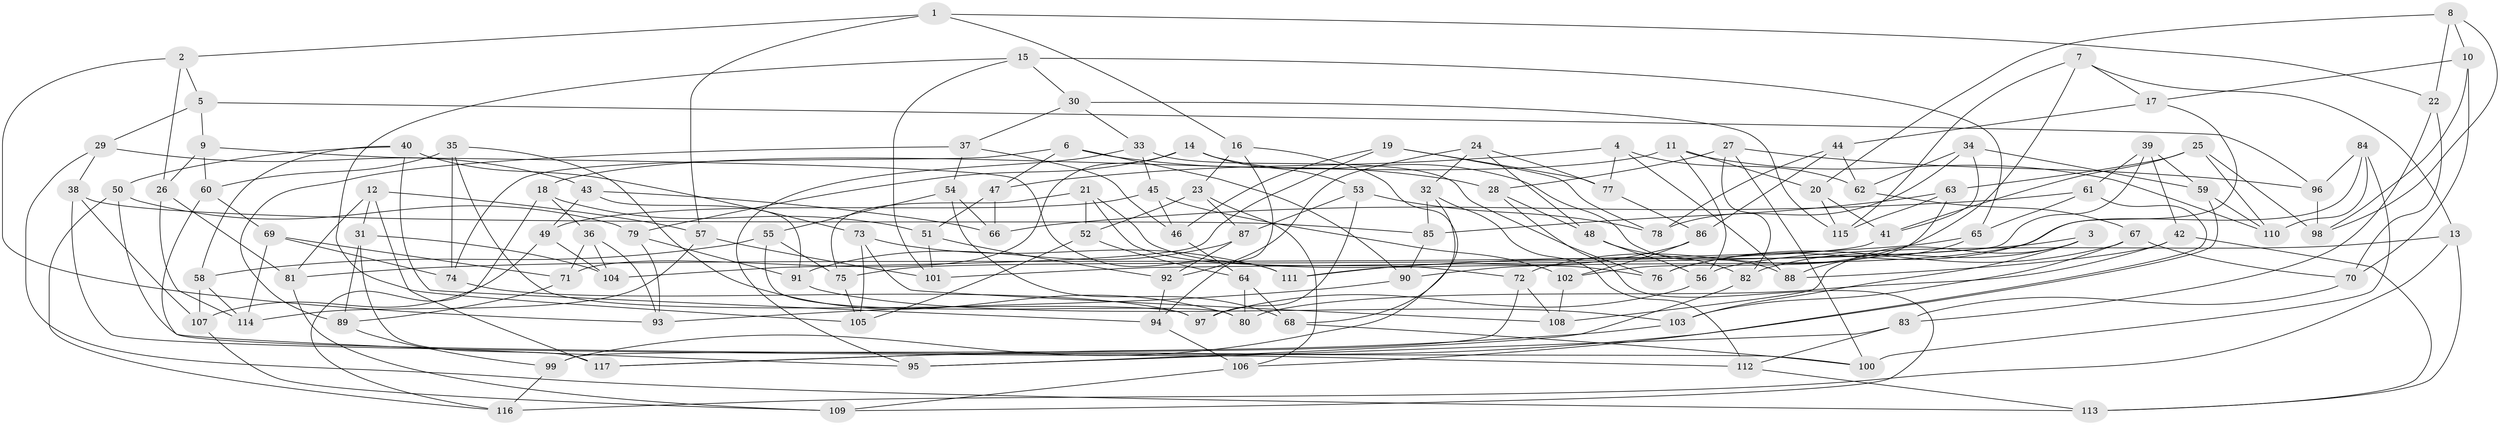 // Generated by graph-tools (version 1.1) at 2025/11/02/27/25 16:11:45]
// undirected, 117 vertices, 234 edges
graph export_dot {
graph [start="1"]
  node [color=gray90,style=filled];
  1;
  2;
  3;
  4;
  5;
  6;
  7;
  8;
  9;
  10;
  11;
  12;
  13;
  14;
  15;
  16;
  17;
  18;
  19;
  20;
  21;
  22;
  23;
  24;
  25;
  26;
  27;
  28;
  29;
  30;
  31;
  32;
  33;
  34;
  35;
  36;
  37;
  38;
  39;
  40;
  41;
  42;
  43;
  44;
  45;
  46;
  47;
  48;
  49;
  50;
  51;
  52;
  53;
  54;
  55;
  56;
  57;
  58;
  59;
  60;
  61;
  62;
  63;
  64;
  65;
  66;
  67;
  68;
  69;
  70;
  71;
  72;
  73;
  74;
  75;
  76;
  77;
  78;
  79;
  80;
  81;
  82;
  83;
  84;
  85;
  86;
  87;
  88;
  89;
  90;
  91;
  92;
  93;
  94;
  95;
  96;
  97;
  98;
  99;
  100;
  101;
  102;
  103;
  104;
  105;
  106;
  107;
  108;
  109;
  110;
  111;
  112;
  113;
  114;
  115;
  116;
  117;
  1 -- 57;
  1 -- 2;
  1 -- 16;
  1 -- 22;
  2 -- 93;
  2 -- 5;
  2 -- 26;
  3 -- 111;
  3 -- 108;
  3 -- 82;
  3 -- 103;
  4 -- 47;
  4 -- 77;
  4 -- 62;
  4 -- 88;
  5 -- 9;
  5 -- 29;
  5 -- 96;
  6 -- 74;
  6 -- 47;
  6 -- 90;
  6 -- 28;
  7 -- 72;
  7 -- 115;
  7 -- 17;
  7 -- 13;
  8 -- 98;
  8 -- 10;
  8 -- 20;
  8 -- 22;
  9 -- 60;
  9 -- 26;
  9 -- 111;
  10 -- 70;
  10 -- 17;
  10 -- 98;
  11 -- 20;
  11 -- 56;
  11 -- 110;
  11 -- 18;
  12 -- 31;
  12 -- 57;
  12 -- 117;
  12 -- 81;
  13 -- 56;
  13 -- 116;
  13 -- 113;
  14 -- 79;
  14 -- 53;
  14 -- 88;
  14 -- 71;
  15 -- 101;
  15 -- 65;
  15 -- 30;
  15 -- 105;
  16 -- 94;
  16 -- 99;
  16 -- 23;
  17 -- 76;
  17 -- 44;
  18 -- 116;
  18 -- 36;
  18 -- 51;
  19 -- 77;
  19 -- 78;
  19 -- 46;
  19 -- 104;
  20 -- 41;
  20 -- 115;
  21 -- 72;
  21 -- 75;
  21 -- 76;
  21 -- 52;
  22 -- 70;
  22 -- 83;
  23 -- 106;
  23 -- 52;
  23 -- 87;
  24 -- 92;
  24 -- 77;
  24 -- 48;
  24 -- 32;
  25 -- 98;
  25 -- 63;
  25 -- 41;
  25 -- 110;
  26 -- 114;
  26 -- 81;
  27 -- 28;
  27 -- 82;
  27 -- 100;
  27 -- 96;
  28 -- 48;
  28 -- 109;
  29 -- 43;
  29 -- 38;
  29 -- 113;
  30 -- 33;
  30 -- 115;
  30 -- 37;
  31 -- 117;
  31 -- 104;
  31 -- 89;
  32 -- 112;
  32 -- 85;
  32 -- 68;
  33 -- 76;
  33 -- 95;
  33 -- 45;
  34 -- 59;
  34 -- 78;
  34 -- 62;
  34 -- 41;
  35 -- 97;
  35 -- 74;
  35 -- 60;
  35 -- 80;
  36 -- 93;
  36 -- 104;
  36 -- 71;
  37 -- 54;
  37 -- 46;
  37 -- 89;
  38 -- 107;
  38 -- 112;
  38 -- 85;
  39 -- 101;
  39 -- 59;
  39 -- 61;
  39 -- 42;
  40 -- 94;
  40 -- 73;
  40 -- 50;
  40 -- 58;
  41 -- 75;
  42 -- 88;
  42 -- 113;
  42 -- 80;
  43 -- 91;
  43 -- 66;
  43 -- 49;
  44 -- 86;
  44 -- 62;
  44 -- 78;
  45 -- 102;
  45 -- 49;
  45 -- 46;
  46 -- 64;
  47 -- 66;
  47 -- 51;
  48 -- 56;
  48 -- 82;
  49 -- 107;
  49 -- 104;
  50 -- 100;
  50 -- 116;
  50 -- 79;
  51 -- 101;
  51 -- 92;
  52 -- 64;
  52 -- 105;
  53 -- 87;
  53 -- 97;
  53 -- 78;
  54 -- 68;
  54 -- 66;
  54 -- 55;
  55 -- 75;
  55 -- 58;
  55 -- 80;
  56 -- 97;
  57 -- 101;
  57 -- 114;
  58 -- 114;
  58 -- 107;
  59 -- 117;
  59 -- 110;
  60 -- 69;
  60 -- 95;
  61 -- 65;
  61 -- 66;
  61 -- 106;
  62 -- 67;
  63 -- 102;
  63 -- 85;
  63 -- 115;
  64 -- 80;
  64 -- 68;
  65 -- 81;
  65 -- 88;
  67 -- 76;
  67 -- 103;
  67 -- 70;
  68 -- 100;
  69 -- 71;
  69 -- 74;
  69 -- 114;
  70 -- 83;
  71 -- 89;
  72 -- 108;
  72 -- 99;
  73 -- 105;
  73 -- 108;
  73 -- 111;
  74 -- 97;
  75 -- 105;
  77 -- 86;
  79 -- 91;
  79 -- 93;
  81 -- 109;
  82 -- 95;
  83 -- 95;
  83 -- 112;
  84 -- 90;
  84 -- 100;
  84 -- 96;
  84 -- 110;
  85 -- 90;
  86 -- 102;
  86 -- 111;
  87 -- 91;
  87 -- 92;
  89 -- 99;
  90 -- 93;
  91 -- 103;
  92 -- 94;
  94 -- 106;
  96 -- 98;
  99 -- 116;
  102 -- 108;
  103 -- 117;
  106 -- 109;
  107 -- 109;
  112 -- 113;
}
